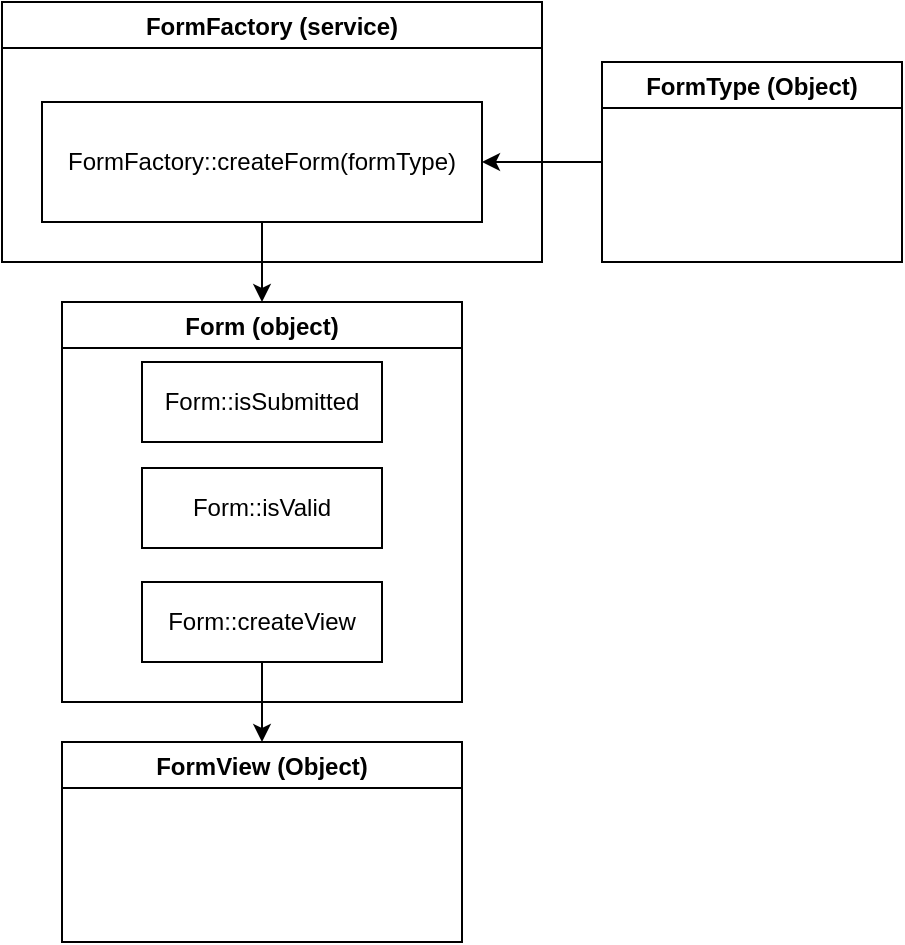 <mxfile version="13.9.3" type="device"><diagram id="mnriCG3ownnIo91ZJXPq" name="Page-1"><mxGraphModel dx="1662" dy="819" grid="1" gridSize="10" guides="1" tooltips="1" connect="1" arrows="1" fold="1" page="1" pageScale="1" pageWidth="827" pageHeight="1169" math="0" shadow="0"><root><mxCell id="0"/><mxCell id="1" parent="0"/><mxCell id="dg3xUlQHPTZnsSpp3CMN-13" style="edgeStyle=orthogonalEdgeStyle;rounded=0;orthogonalLoop=1;jettySize=auto;html=1;exitX=0.5;exitY=1;exitDx=0;exitDy=0;entryX=0.5;entryY=0;entryDx=0;entryDy=0;" edge="1" parent="1" source="dg3xUlQHPTZnsSpp3CMN-2" target="dg3xUlQHPTZnsSpp3CMN-18"><mxGeometry relative="1" as="geometry"><mxPoint x="200" y="320" as="targetPoint"/></mxGeometry></mxCell><mxCell id="dg3xUlQHPTZnsSpp3CMN-15" value="FormFactory (service)" style="swimlane;" vertex="1" parent="1"><mxGeometry x="100" y="90" width="270" height="130" as="geometry"/></mxCell><mxCell id="dg3xUlQHPTZnsSpp3CMN-2" value="FormFactory::createForm(formType)" style="rounded=0;whiteSpace=wrap;html=1;" vertex="1" parent="dg3xUlQHPTZnsSpp3CMN-15"><mxGeometry x="20" y="50" width="220" height="60" as="geometry"/></mxCell><mxCell id="dg3xUlQHPTZnsSpp3CMN-18" value="Form (object)" style="swimlane;" vertex="1" parent="1"><mxGeometry x="130" y="240" width="200" height="200" as="geometry"/></mxCell><mxCell id="dg3xUlQHPTZnsSpp3CMN-20" value="Form::isValid" style="rounded=0;whiteSpace=wrap;html=1;" vertex="1" parent="dg3xUlQHPTZnsSpp3CMN-18"><mxGeometry x="40" y="83" width="120" height="40" as="geometry"/></mxCell><mxCell id="dg3xUlQHPTZnsSpp3CMN-23" value="Form::isSubmitted" style="rounded=0;whiteSpace=wrap;html=1;" vertex="1" parent="dg3xUlQHPTZnsSpp3CMN-18"><mxGeometry x="40" y="30" width="120" height="40" as="geometry"/></mxCell><mxCell id="dg3xUlQHPTZnsSpp3CMN-24" value="Form::createView" style="rounded=0;whiteSpace=wrap;html=1;" vertex="1" parent="dg3xUlQHPTZnsSpp3CMN-18"><mxGeometry x="40" y="140" width="120" height="40" as="geometry"/></mxCell><mxCell id="dg3xUlQHPTZnsSpp3CMN-25" style="edgeStyle=orthogonalEdgeStyle;rounded=0;orthogonalLoop=1;jettySize=auto;html=1;exitX=0.5;exitY=1;exitDx=0;exitDy=0;entryX=0.5;entryY=0;entryDx=0;entryDy=0;" edge="1" parent="1" source="dg3xUlQHPTZnsSpp3CMN-24" target="dg3xUlQHPTZnsSpp3CMN-26"><mxGeometry relative="1" as="geometry"><mxPoint x="200" y="480" as="targetPoint"/></mxGeometry></mxCell><mxCell id="dg3xUlQHPTZnsSpp3CMN-26" value="FormView (Object)" style="swimlane;" vertex="1" parent="1"><mxGeometry x="130" y="460" width="200" height="100" as="geometry"/></mxCell><mxCell id="dg3xUlQHPTZnsSpp3CMN-28" style="edgeStyle=orthogonalEdgeStyle;rounded=0;orthogonalLoop=1;jettySize=auto;html=1;exitX=0;exitY=0.5;exitDx=0;exitDy=0;entryX=1;entryY=0.5;entryDx=0;entryDy=0;" edge="1" parent="1" source="dg3xUlQHPTZnsSpp3CMN-27" target="dg3xUlQHPTZnsSpp3CMN-2"><mxGeometry relative="1" as="geometry"/></mxCell><mxCell id="dg3xUlQHPTZnsSpp3CMN-27" value="FormType (Object)" style="swimlane;" vertex="1" parent="1"><mxGeometry x="400" y="120" width="150" height="100" as="geometry"/></mxCell></root></mxGraphModel></diagram></mxfile>